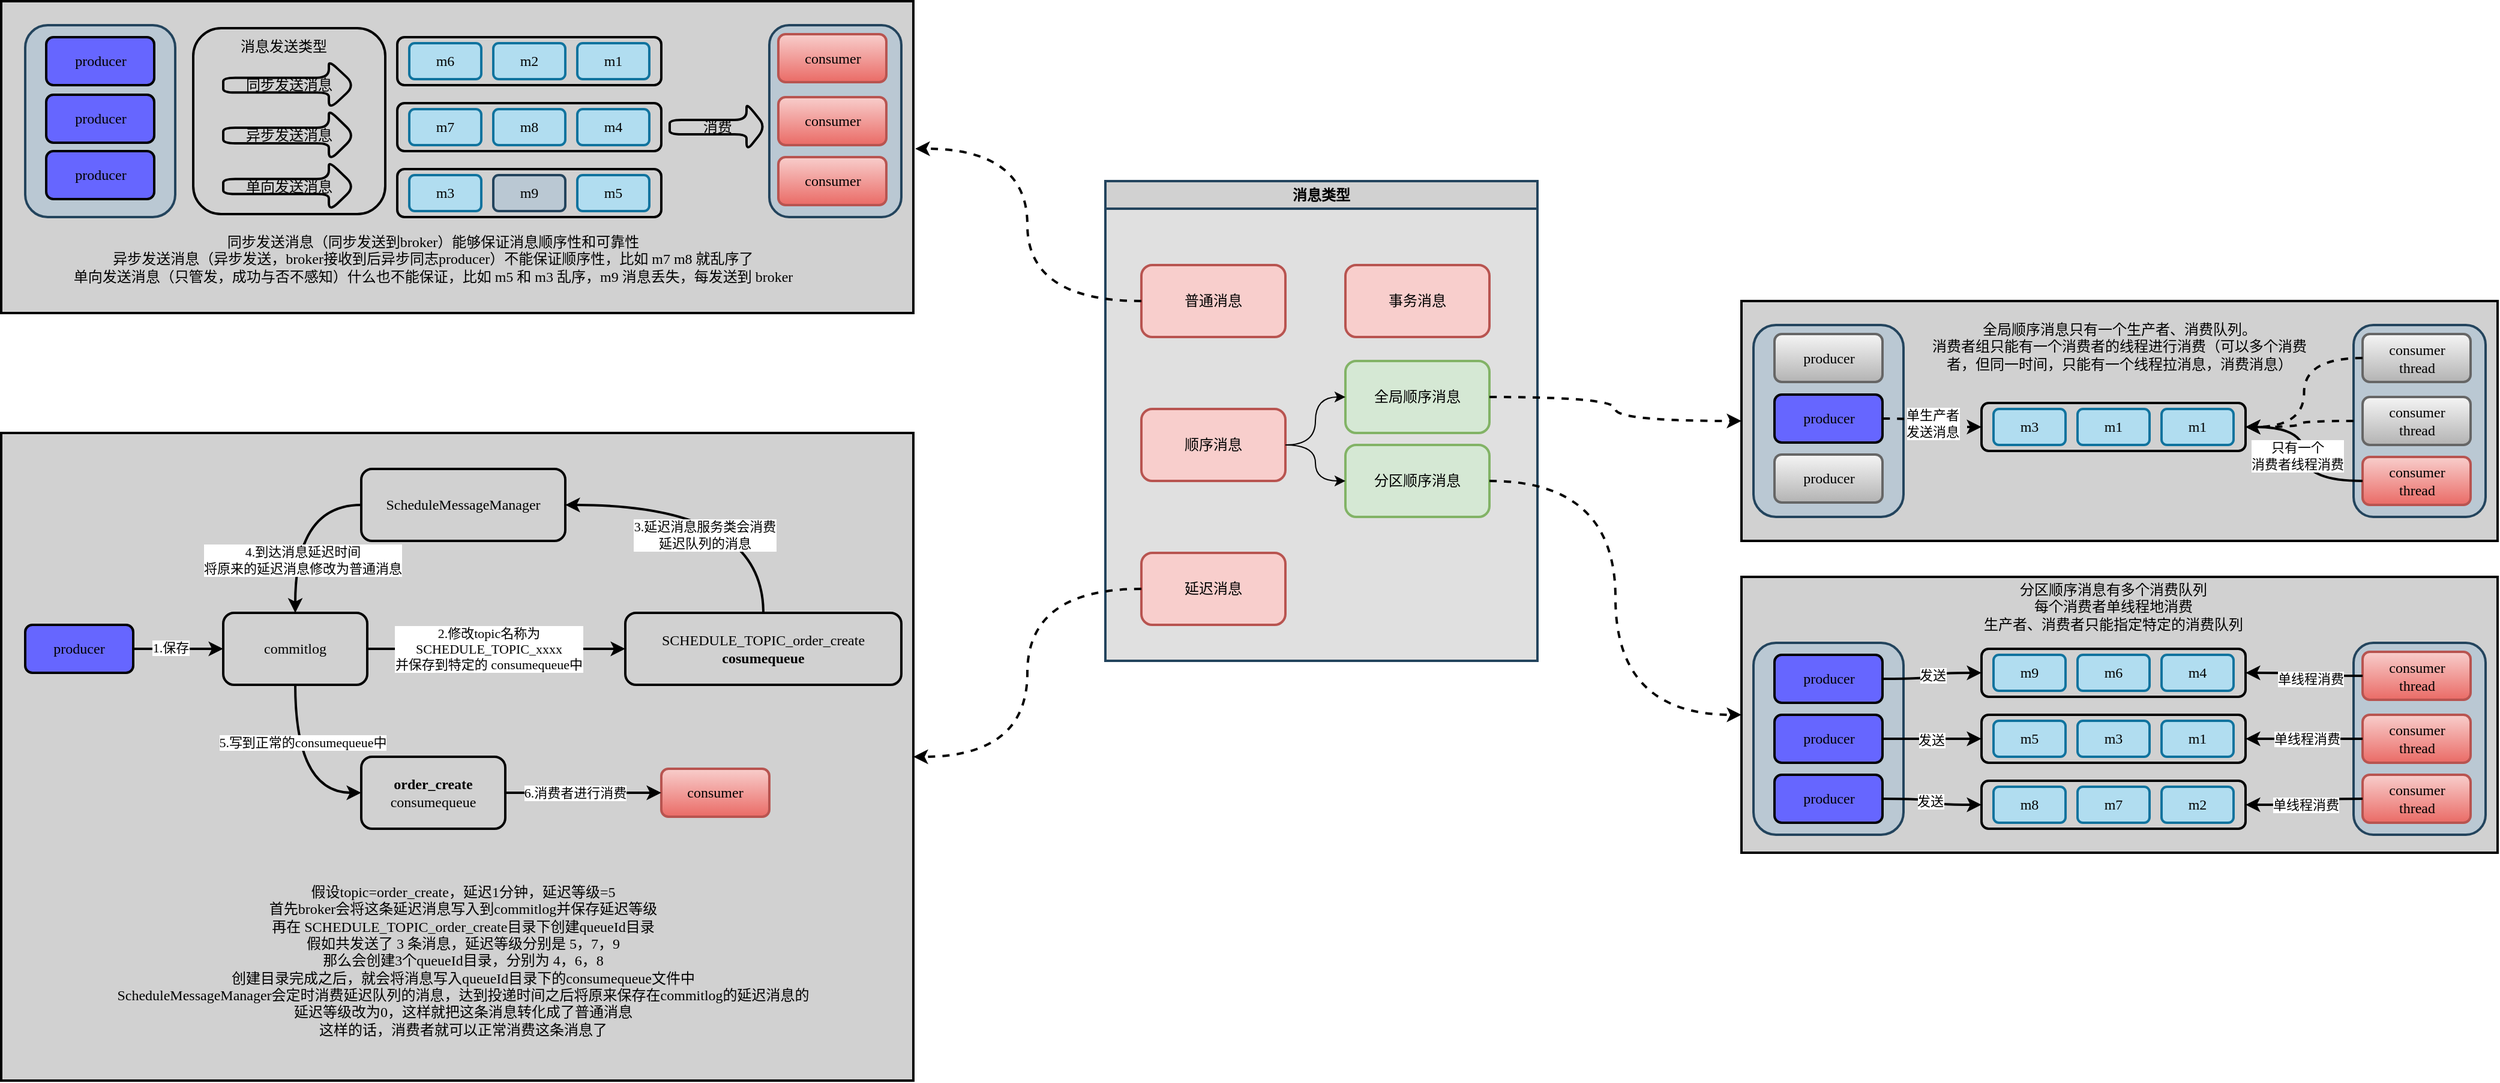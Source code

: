 <mxfile version="20.8.16" type="device"><diagram name="第 1 页" id="OBFWeulTHodQGcPZ92qW"><mxGraphModel dx="1045" dy="715" grid="1" gridSize="10" guides="1" tooltips="1" connect="1" arrows="1" fold="1" page="1" pageScale="1" pageWidth="80027" pageHeight="110069" math="0" shadow="0"><root><mxCell id="0"/><mxCell id="1" parent="0"/><mxCell id="drmT514a6lgBooQky8vj-21" value="消息类型" style="swimlane;whiteSpace=wrap;html=1;shadow=0;glass=0;strokeWidth=2;fontFamily=Verdana;fillColor=#D1D1D1;strokeColor=#23445d;gradientColor=none;swimlaneFillColor=#E0E0E0;rounded=0;" vertex="1" parent="1"><mxGeometry x="1550" y="1240" width="360" height="400" as="geometry"><mxRectangle x="160" y="180" width="90" height="30" as="alternateBounds"/></mxGeometry></mxCell><mxCell id="drmT514a6lgBooQky8vj-13" value="普通消息" style="rounded=1;whiteSpace=wrap;html=1;shadow=0;glass=0;strokeWidth=2;fontFamily=Verdana;fillColor=#f8cecc;strokeColor=#b85450;" vertex="1" parent="drmT514a6lgBooQky8vj-21"><mxGeometry x="30" y="70" width="120" height="60" as="geometry"/></mxCell><mxCell id="drmT514a6lgBooQky8vj-14" value="顺序消息" style="rounded=1;whiteSpace=wrap;html=1;shadow=0;glass=0;strokeWidth=2;fontFamily=Verdana;fillColor=#f8cecc;strokeColor=#b85450;" vertex="1" parent="drmT514a6lgBooQky8vj-21"><mxGeometry x="30" y="190" width="120" height="60" as="geometry"/></mxCell><mxCell id="drmT514a6lgBooQky8vj-15" value="全局顺序消息" style="rounded=1;whiteSpace=wrap;html=1;shadow=0;glass=0;strokeWidth=2;fontFamily=Verdana;fillColor=#d5e8d4;strokeColor=#82b366;" vertex="1" parent="drmT514a6lgBooQky8vj-21"><mxGeometry x="200" y="150" width="120" height="60" as="geometry"/></mxCell><mxCell id="drmT514a6lgBooQky8vj-17" style="edgeStyle=orthogonalEdgeStyle;rounded=0;orthogonalLoop=1;jettySize=auto;html=1;entryX=0;entryY=0.5;entryDx=0;entryDy=0;fontFamily=Verdana;curved=1;" edge="1" parent="drmT514a6lgBooQky8vj-21" source="drmT514a6lgBooQky8vj-14" target="drmT514a6lgBooQky8vj-15"><mxGeometry relative="1" as="geometry"/></mxCell><mxCell id="drmT514a6lgBooQky8vj-16" value="分区顺序消息" style="rounded=1;whiteSpace=wrap;html=1;shadow=0;glass=0;strokeWidth=2;fontFamily=Verdana;fillColor=#d5e8d4;strokeColor=#82b366;" vertex="1" parent="drmT514a6lgBooQky8vj-21"><mxGeometry x="200" y="220" width="120" height="60" as="geometry"/></mxCell><mxCell id="drmT514a6lgBooQky8vj-18" style="edgeStyle=orthogonalEdgeStyle;rounded=0;orthogonalLoop=1;jettySize=auto;html=1;entryX=0;entryY=0.5;entryDx=0;entryDy=0;fontFamily=Verdana;curved=1;" edge="1" parent="drmT514a6lgBooQky8vj-21" source="drmT514a6lgBooQky8vj-14" target="drmT514a6lgBooQky8vj-16"><mxGeometry relative="1" as="geometry"/></mxCell><mxCell id="drmT514a6lgBooQky8vj-19" value="事务消息" style="rounded=1;whiteSpace=wrap;html=1;shadow=0;glass=0;strokeWidth=2;fontFamily=Verdana;fillColor=#f8cecc;strokeColor=#b85450;" vertex="1" parent="drmT514a6lgBooQky8vj-21"><mxGeometry x="200" y="70" width="120" height="60" as="geometry"/></mxCell><mxCell id="drmT514a6lgBooQky8vj-211" value="延迟消息" style="rounded=1;whiteSpace=wrap;html=1;shadow=0;glass=0;strokeWidth=2;fontFamily=Verdana;fillColor=#f8cecc;strokeColor=#b85450;" vertex="1" parent="drmT514a6lgBooQky8vj-21"><mxGeometry x="30" y="310" width="120" height="60" as="geometry"/></mxCell><mxCell id="drmT514a6lgBooQky8vj-51" style="edgeStyle=orthogonalEdgeStyle;orthogonalLoop=1;jettySize=auto;html=1;entryX=0;entryY=0.5;entryDx=0;entryDy=0;strokeWidth=2;fontFamily=Verdana;curved=1;dashed=1;rounded=0;" edge="1" parent="1" source="drmT514a6lgBooQky8vj-15" target="drmT514a6lgBooQky8vj-22"><mxGeometry relative="1" as="geometry"/></mxCell><mxCell id="drmT514a6lgBooQky8vj-52" value="" style="group;rounded=1;shadow=0;" vertex="1" connectable="0" parent="1"><mxGeometry x="2080" y="1340" width="630" height="200" as="geometry"/></mxCell><mxCell id="drmT514a6lgBooQky8vj-22" value="" style="rounded=0;whiteSpace=wrap;html=1;shadow=0;glass=0;strokeWidth=2;fontFamily=Verdana;fillColor=#D1D1D1;gradientColor=none;" vertex="1" parent="drmT514a6lgBooQky8vj-52"><mxGeometry width="630" height="200" as="geometry"/></mxCell><mxCell id="drmT514a6lgBooQky8vj-27" value="" style="group;rounded=0;" vertex="1" connectable="0" parent="drmT514a6lgBooQky8vj-52"><mxGeometry x="200" y="85" width="220" height="40" as="geometry"/></mxCell><mxCell id="drmT514a6lgBooQky8vj-23" value="" style="rounded=1;whiteSpace=wrap;html=1;shadow=0;glass=0;strokeWidth=2;fontFamily=Verdana;fillColor=#D1D1D1;gradientColor=none;" vertex="1" parent="drmT514a6lgBooQky8vj-27"><mxGeometry width="220" height="40" as="geometry"/></mxCell><mxCell id="drmT514a6lgBooQky8vj-24" value="m1" style="rounded=1;whiteSpace=wrap;html=1;shadow=0;glass=0;strokeWidth=2;fontFamily=Verdana;fillColor=#b1ddf0;strokeColor=#10739e;" vertex="1" parent="drmT514a6lgBooQky8vj-27"><mxGeometry x="150" y="5" width="60" height="30" as="geometry"/></mxCell><mxCell id="drmT514a6lgBooQky8vj-25" value="m1" style="rounded=1;whiteSpace=wrap;html=1;shadow=0;glass=0;strokeWidth=2;fontFamily=Verdana;fillColor=#b1ddf0;strokeColor=#10739e;" vertex="1" parent="drmT514a6lgBooQky8vj-27"><mxGeometry x="80" y="5" width="60" height="30" as="geometry"/></mxCell><mxCell id="drmT514a6lgBooQky8vj-26" value="m3" style="rounded=1;whiteSpace=wrap;html=1;shadow=0;glass=0;strokeWidth=2;fontFamily=Verdana;fillColor=#b1ddf0;strokeColor=#10739e;" vertex="1" parent="drmT514a6lgBooQky8vj-27"><mxGeometry x="10" y="5" width="60" height="30" as="geometry"/></mxCell><mxCell id="drmT514a6lgBooQky8vj-31" value="" style="rounded=1;whiteSpace=wrap;html=1;shadow=0;glass=0;strokeColor=#23445d;strokeWidth=2;fontFamily=Verdana;fillColor=#bac8d3;" vertex="1" parent="drmT514a6lgBooQky8vj-52"><mxGeometry x="10" y="20" width="125" height="160" as="geometry"/></mxCell><mxCell id="drmT514a6lgBooQky8vj-107" value="单生产者&lt;br&gt;发送消息" style="edgeStyle=orthogonalEdgeStyle;curved=1;orthogonalLoop=1;jettySize=auto;html=1;exitX=1;exitY=0.5;exitDx=0;exitDy=0;entryX=0;entryY=0.5;entryDx=0;entryDy=0;dashed=1;strokeWidth=2;fontFamily=Verdana;" edge="1" parent="drmT514a6lgBooQky8vj-52" source="drmT514a6lgBooQky8vj-28" target="drmT514a6lgBooQky8vj-23"><mxGeometry relative="1" as="geometry"/></mxCell><mxCell id="drmT514a6lgBooQky8vj-28" value="producer" style="rounded=1;whiteSpace=wrap;html=1;shadow=0;glass=0;strokeWidth=2;fontFamily=Verdana;fillColor=#6666FF;strokeColor=default;" vertex="1" parent="drmT514a6lgBooQky8vj-52"><mxGeometry x="27.5" y="78" width="90" height="40" as="geometry"/></mxCell><mxCell id="drmT514a6lgBooQky8vj-32" value="producer" style="rounded=1;whiteSpace=wrap;html=1;shadow=0;glass=0;strokeWidth=2;fontFamily=Verdana;fillColor=#f5f5f5;strokeColor=#666666;gradientColor=#b3b3b3;" vertex="1" parent="drmT514a6lgBooQky8vj-52"><mxGeometry x="27.5" y="128" width="90" height="40" as="geometry"/></mxCell><mxCell id="drmT514a6lgBooQky8vj-33" value="producer" style="rounded=1;whiteSpace=wrap;html=1;shadow=0;glass=0;strokeWidth=2;fontFamily=Verdana;fillColor=#f5f5f5;strokeColor=#666666;gradientColor=#b3b3b3;" vertex="1" parent="drmT514a6lgBooQky8vj-52"><mxGeometry x="27.5" y="27.5" width="90" height="40" as="geometry"/></mxCell><mxCell id="drmT514a6lgBooQky8vj-47" value="" style="group;rounded=1;" vertex="1" connectable="0" parent="drmT514a6lgBooQky8vj-52"><mxGeometry x="510" y="20" width="110" height="160" as="geometry"/></mxCell><mxCell id="drmT514a6lgBooQky8vj-39" value="" style="rounded=1;whiteSpace=wrap;html=1;shadow=0;glass=0;strokeColor=#23445d;strokeWidth=2;fontFamily=Verdana;fillColor=#bac8d3;" vertex="1" parent="drmT514a6lgBooQky8vj-47"><mxGeometry width="110" height="160" as="geometry"/></mxCell><mxCell id="drmT514a6lgBooQky8vj-40" value="consumer&lt;br&gt;thread" style="rounded=1;whiteSpace=wrap;html=1;shadow=0;glass=0;strokeWidth=2;fontFamily=Verdana;fillColor=#f5f5f5;strokeColor=#666666;gradientColor=#b3b3b3;" vertex="1" parent="drmT514a6lgBooQky8vj-47"><mxGeometry x="7.5" y="7.5" width="90" height="40" as="geometry"/></mxCell><mxCell id="drmT514a6lgBooQky8vj-45" value="consumer&lt;br&gt;thread" style="rounded=1;whiteSpace=wrap;html=1;shadow=0;glass=0;strokeWidth=2;fontFamily=Verdana;fillColor=#f5f5f5;strokeColor=#666666;gradientColor=#b3b3b3;" vertex="1" parent="drmT514a6lgBooQky8vj-47"><mxGeometry x="7.5" y="60" width="90" height="40" as="geometry"/></mxCell><mxCell id="drmT514a6lgBooQky8vj-46" value="consumer&lt;br&gt;thread" style="rounded=1;whiteSpace=wrap;html=1;shadow=0;glass=0;strokeWidth=2;fontFamily=Verdana;fillColor=#f8cecc;strokeColor=#b85450;gradientColor=#ea6b66;" vertex="1" parent="drmT514a6lgBooQky8vj-47"><mxGeometry x="7.5" y="110" width="90" height="40" as="geometry"/></mxCell><mxCell id="drmT514a6lgBooQky8vj-49" style="edgeStyle=orthogonalEdgeStyle;curved=1;rounded=0;orthogonalLoop=1;jettySize=auto;html=1;entryX=1;entryY=0.5;entryDx=0;entryDy=0;strokeWidth=2;fontFamily=Verdana;" edge="1" parent="drmT514a6lgBooQky8vj-52" source="drmT514a6lgBooQky8vj-46" target="drmT514a6lgBooQky8vj-23"><mxGeometry relative="1" as="geometry"/></mxCell><mxCell id="drmT514a6lgBooQky8vj-50" value="只有一个&lt;br&gt;消费者线程消费" style="edgeLabel;html=1;align=center;verticalAlign=middle;resizable=0;points=[];fontFamily=Verdana;rounded=0;" vertex="1" connectable="0" parent="drmT514a6lgBooQky8vj-49"><mxGeometry x="0.133" y="6" relative="1" as="geometry"><mxPoint y="10" as="offset"/></mxGeometry></mxCell><mxCell id="drmT514a6lgBooQky8vj-98" value="全局顺序消息只有一个生产者、消费队列。&lt;br&gt;消费者组只能有一个消费者的线程进行消费（可以多个消费者，但同一时间，只能有一个线程拉消息，消费消息）" style="text;html=1;strokeColor=none;fillColor=none;align=center;verticalAlign=middle;whiteSpace=wrap;rounded=0;fontFamily=Verdana;" vertex="1" parent="drmT514a6lgBooQky8vj-52"><mxGeometry x="155" y="7.5" width="320" height="60" as="geometry"/></mxCell><mxCell id="drmT514a6lgBooQky8vj-100" style="edgeStyle=orthogonalEdgeStyle;curved=1;orthogonalLoop=1;jettySize=auto;html=1;entryX=1;entryY=0.5;entryDx=0;entryDy=0;dashed=1;strokeWidth=2;fontFamily=Verdana;rounded=0;" edge="1" parent="drmT514a6lgBooQky8vj-52" source="drmT514a6lgBooQky8vj-40" target="drmT514a6lgBooQky8vj-23"><mxGeometry relative="1" as="geometry"/></mxCell><mxCell id="drmT514a6lgBooQky8vj-101" style="edgeStyle=orthogonalEdgeStyle;curved=1;orthogonalLoop=1;jettySize=auto;html=1;entryX=1;entryY=0.5;entryDx=0;entryDy=0;dashed=1;strokeWidth=2;fontFamily=Verdana;rounded=0;" edge="1" parent="drmT514a6lgBooQky8vj-52" source="drmT514a6lgBooQky8vj-39" target="drmT514a6lgBooQky8vj-23"><mxGeometry relative="1" as="geometry"/></mxCell><mxCell id="drmT514a6lgBooQky8vj-96" style="edgeStyle=orthogonalEdgeStyle;curved=1;orthogonalLoop=1;jettySize=auto;html=1;entryX=0;entryY=0.5;entryDx=0;entryDy=0;strokeWidth=2;fontFamily=Verdana;dashed=1;rounded=0;" edge="1" parent="1" source="drmT514a6lgBooQky8vj-16" target="drmT514a6lgBooQky8vj-55"><mxGeometry relative="1" as="geometry"/></mxCell><mxCell id="drmT514a6lgBooQky8vj-105" value="" style="group;rounded=1;" vertex="1" connectable="0" parent="1"><mxGeometry x="2080" y="1570" width="630" height="230" as="geometry"/></mxCell><mxCell id="drmT514a6lgBooQky8vj-95" value="单线程消费" style="edgeLabel;html=1;align=center;verticalAlign=middle;resizable=0;points=[];fontFamily=Verdana;container=0;rounded=0;" vertex="1" connectable="0" parent="drmT514a6lgBooQky8vj-105"><mxGeometry x="480.5" y="145" as="geometry"><mxPoint x="-11" y="42" as="offset"/></mxGeometry></mxCell><mxCell id="drmT514a6lgBooQky8vj-55" value="" style="rounded=0;whiteSpace=wrap;html=1;shadow=0;glass=0;strokeWidth=2;fontFamily=Verdana;fillColor=#D1D1D1;gradientColor=none;container=0;" vertex="1" parent="drmT514a6lgBooQky8vj-105"><mxGeometry width="630" height="230" as="geometry"/></mxCell><mxCell id="drmT514a6lgBooQky8vj-62" value="" style="rounded=1;whiteSpace=wrap;html=1;shadow=0;glass=0;strokeColor=#23445d;strokeWidth=2;fontFamily=Verdana;fillColor=#bac8d3;container=0;" vertex="1" parent="drmT514a6lgBooQky8vj-105"><mxGeometry x="10" y="55" width="125" height="160" as="geometry"/></mxCell><mxCell id="drmT514a6lgBooQky8vj-205" value="发送" style="edgeStyle=orthogonalEdgeStyle;curved=1;orthogonalLoop=1;jettySize=auto;html=1;strokeWidth=2;fontFamily=Verdana;" edge="1" parent="drmT514a6lgBooQky8vj-105" source="drmT514a6lgBooQky8vj-63" target="drmT514a6lgBooQky8vj-80"><mxGeometry x="0.006" relative="1" as="geometry"><mxPoint as="offset"/></mxGeometry></mxCell><mxCell id="drmT514a6lgBooQky8vj-63" value="producer" style="rounded=1;whiteSpace=wrap;html=1;shadow=0;glass=0;strokeWidth=2;fontFamily=Verdana;fillColor=#6666FF;strokeColor=default;container=0;" vertex="1" parent="drmT514a6lgBooQky8vj-105"><mxGeometry x="27.5" y="65" width="90" height="40" as="geometry"/></mxCell><mxCell id="drmT514a6lgBooQky8vj-208" style="edgeStyle=orthogonalEdgeStyle;curved=1;orthogonalLoop=1;jettySize=auto;html=1;entryX=0;entryY=0.5;entryDx=0;entryDy=0;strokeWidth=2;fontFamily=Verdana;" edge="1" parent="drmT514a6lgBooQky8vj-105" source="drmT514a6lgBooQky8vj-64" target="drmT514a6lgBooQky8vj-57"><mxGeometry relative="1" as="geometry"/></mxCell><mxCell id="drmT514a6lgBooQky8vj-209" value="发送" style="edgeLabel;html=1;align=center;verticalAlign=middle;resizable=0;points=[];fontFamily=Verdana;" vertex="1" connectable="0" parent="drmT514a6lgBooQky8vj-208"><mxGeometry x="-0.149" relative="1" as="geometry"><mxPoint x="5" y="1" as="offset"/></mxGeometry></mxCell><mxCell id="drmT514a6lgBooQky8vj-64" value="producer" style="rounded=1;whiteSpace=wrap;html=1;shadow=0;glass=0;strokeWidth=2;fontFamily=Verdana;fillColor=#6666FF;strokeColor=default;container=0;" vertex="1" parent="drmT514a6lgBooQky8vj-105"><mxGeometry x="27.5" y="115" width="90" height="40" as="geometry"/></mxCell><mxCell id="drmT514a6lgBooQky8vj-206" style="edgeStyle=orthogonalEdgeStyle;curved=1;orthogonalLoop=1;jettySize=auto;html=1;entryX=0;entryY=0.5;entryDx=0;entryDy=0;strokeWidth=2;fontFamily=Verdana;" edge="1" parent="drmT514a6lgBooQky8vj-105" source="drmT514a6lgBooQky8vj-65" target="drmT514a6lgBooQky8vj-74"><mxGeometry relative="1" as="geometry"/></mxCell><mxCell id="drmT514a6lgBooQky8vj-210" value="发送" style="edgeLabel;html=1;align=center;verticalAlign=middle;resizable=0;points=[];fontFamily=Verdana;" vertex="1" connectable="0" parent="drmT514a6lgBooQky8vj-206"><mxGeometry x="-0.289" y="-2" relative="1" as="geometry"><mxPoint x="8" as="offset"/></mxGeometry></mxCell><mxCell id="drmT514a6lgBooQky8vj-65" value="producer" style="rounded=1;whiteSpace=wrap;html=1;shadow=0;glass=0;strokeWidth=2;fontFamily=Verdana;fillColor=#6666FF;strokeColor=default;container=0;" vertex="1" parent="drmT514a6lgBooQky8vj-105"><mxGeometry x="27.5" y="165" width="90" height="40" as="geometry"/></mxCell><mxCell id="drmT514a6lgBooQky8vj-57" value="" style="rounded=1;whiteSpace=wrap;html=1;shadow=0;glass=0;strokeWidth=2;fontFamily=Verdana;fillColor=#D1D1D1;gradientColor=none;container=0;" vertex="1" parent="drmT514a6lgBooQky8vj-105"><mxGeometry x="200" y="115" width="220" height="40" as="geometry"/></mxCell><mxCell id="drmT514a6lgBooQky8vj-58" value="m1" style="rounded=1;whiteSpace=wrap;html=1;shadow=0;glass=0;strokeWidth=2;fontFamily=Verdana;fillColor=#b1ddf0;strokeColor=#10739e;container=0;" vertex="1" parent="drmT514a6lgBooQky8vj-105"><mxGeometry x="350" y="120" width="60" height="30" as="geometry"/></mxCell><mxCell id="drmT514a6lgBooQky8vj-59" value="m3" style="rounded=1;whiteSpace=wrap;html=1;shadow=0;glass=0;strokeWidth=2;fontFamily=Verdana;fillColor=#b1ddf0;strokeColor=#10739e;container=0;" vertex="1" parent="drmT514a6lgBooQky8vj-105"><mxGeometry x="280" y="120" width="60" height="30" as="geometry"/></mxCell><mxCell id="drmT514a6lgBooQky8vj-60" value="m5" style="rounded=1;whiteSpace=wrap;html=1;shadow=0;glass=0;strokeWidth=2;fontFamily=Verdana;fillColor=#b1ddf0;strokeColor=#10739e;container=0;" vertex="1" parent="drmT514a6lgBooQky8vj-105"><mxGeometry x="210" y="120" width="60" height="30" as="geometry"/></mxCell><mxCell id="drmT514a6lgBooQky8vj-74" value="" style="rounded=1;whiteSpace=wrap;html=1;shadow=0;glass=0;strokeWidth=2;fontFamily=Verdana;fillColor=#D1D1D1;gradientColor=none;container=0;" vertex="1" parent="drmT514a6lgBooQky8vj-105"><mxGeometry x="200" y="170" width="220" height="40" as="geometry"/></mxCell><mxCell id="drmT514a6lgBooQky8vj-75" value="m2" style="rounded=1;whiteSpace=wrap;html=1;shadow=0;glass=0;strokeWidth=2;fontFamily=Verdana;fillColor=#b1ddf0;strokeColor=#10739e;container=0;" vertex="1" parent="drmT514a6lgBooQky8vj-105"><mxGeometry x="350" y="175" width="60" height="30" as="geometry"/></mxCell><mxCell id="drmT514a6lgBooQky8vj-76" value="m7" style="rounded=1;whiteSpace=wrap;html=1;shadow=0;glass=0;strokeWidth=2;fontFamily=Verdana;fillColor=#b1ddf0;strokeColor=#10739e;container=0;" vertex="1" parent="drmT514a6lgBooQky8vj-105"><mxGeometry x="280" y="175" width="60" height="30" as="geometry"/></mxCell><mxCell id="drmT514a6lgBooQky8vj-77" value="m8" style="rounded=1;whiteSpace=wrap;html=1;shadow=0;glass=0;strokeWidth=2;fontFamily=Verdana;fillColor=#b1ddf0;strokeColor=#10739e;container=0;" vertex="1" parent="drmT514a6lgBooQky8vj-105"><mxGeometry x="210" y="175" width="60" height="30" as="geometry"/></mxCell><mxCell id="drmT514a6lgBooQky8vj-80" value="" style="rounded=1;whiteSpace=wrap;html=1;shadow=0;glass=0;strokeWidth=2;fontFamily=Verdana;fillColor=#D1D1D1;gradientColor=none;container=0;" vertex="1" parent="drmT514a6lgBooQky8vj-105"><mxGeometry x="200" y="60" width="220" height="40" as="geometry"/></mxCell><mxCell id="drmT514a6lgBooQky8vj-81" value="m4" style="rounded=1;whiteSpace=wrap;html=1;shadow=0;glass=0;strokeWidth=2;fontFamily=Verdana;fillColor=#b1ddf0;strokeColor=#10739e;container=0;" vertex="1" parent="drmT514a6lgBooQky8vj-105"><mxGeometry x="350" y="65" width="60" height="30" as="geometry"/></mxCell><mxCell id="drmT514a6lgBooQky8vj-82" value="m6" style="rounded=1;whiteSpace=wrap;html=1;shadow=0;glass=0;strokeWidth=2;fontFamily=Verdana;fillColor=#b1ddf0;strokeColor=#10739e;container=0;" vertex="1" parent="drmT514a6lgBooQky8vj-105"><mxGeometry x="280" y="65" width="60" height="30" as="geometry"/></mxCell><mxCell id="drmT514a6lgBooQky8vj-83" value="m9" style="rounded=1;whiteSpace=wrap;html=1;shadow=0;glass=0;strokeWidth=2;fontFamily=Verdana;fillColor=#b1ddf0;strokeColor=#10739e;container=0;" vertex="1" parent="drmT514a6lgBooQky8vj-105"><mxGeometry x="210" y="65" width="60" height="30" as="geometry"/></mxCell><mxCell id="drmT514a6lgBooQky8vj-67" value="" style="rounded=1;whiteSpace=wrap;html=1;shadow=0;glass=0;strokeColor=#23445d;strokeWidth=2;fontFamily=Verdana;fillColor=#bac8d3;container=0;" vertex="1" parent="drmT514a6lgBooQky8vj-105"><mxGeometry x="510" y="55" width="110" height="160" as="geometry"/></mxCell><mxCell id="drmT514a6lgBooQky8vj-68" value="consumer&lt;br&gt;thread" style="rounded=1;whiteSpace=wrap;html=1;shadow=0;glass=0;strokeWidth=2;fontFamily=Verdana;fillColor=#f8cecc;strokeColor=#b85450;gradientColor=#ea6b66;container=0;" vertex="1" parent="drmT514a6lgBooQky8vj-105"><mxGeometry x="517.5" y="62.5" width="90" height="40" as="geometry"/></mxCell><mxCell id="drmT514a6lgBooQky8vj-89" style="edgeStyle=orthogonalEdgeStyle;curved=1;orthogonalLoop=1;jettySize=auto;html=1;entryX=1;entryY=0.5;entryDx=0;entryDy=0;strokeWidth=2;fontFamily=Verdana;rounded=0;" edge="1" parent="drmT514a6lgBooQky8vj-105" source="drmT514a6lgBooQky8vj-68" target="drmT514a6lgBooQky8vj-80"><mxGeometry relative="1" as="geometry"/></mxCell><mxCell id="drmT514a6lgBooQky8vj-92" value="单线程消费" style="edgeLabel;html=1;align=center;verticalAlign=middle;resizable=0;points=[];fontFamily=Verdana;container=0;rounded=0;" vertex="1" connectable="0" parent="drmT514a6lgBooQky8vj-89"><mxGeometry x="-0.026" y="4" relative="1" as="geometry"><mxPoint x="5" y="-2" as="offset"/></mxGeometry></mxCell><mxCell id="drmT514a6lgBooQky8vj-69" value="consumer&lt;br&gt;thread" style="rounded=1;whiteSpace=wrap;html=1;shadow=0;glass=0;strokeWidth=2;fontFamily=Verdana;fillColor=#f8cecc;strokeColor=#b85450;gradientColor=#ea6b66;container=0;" vertex="1" parent="drmT514a6lgBooQky8vj-105"><mxGeometry x="517.5" y="115" width="90" height="40" as="geometry"/></mxCell><mxCell id="drmT514a6lgBooQky8vj-88" style="edgeStyle=orthogonalEdgeStyle;curved=1;orthogonalLoop=1;jettySize=auto;html=1;exitX=0;exitY=0.5;exitDx=0;exitDy=0;entryX=1;entryY=0.5;entryDx=0;entryDy=0;strokeWidth=2;fontFamily=Verdana;rounded=0;" edge="1" parent="drmT514a6lgBooQky8vj-105" source="drmT514a6lgBooQky8vj-69" target="drmT514a6lgBooQky8vj-57"><mxGeometry relative="1" as="geometry"/></mxCell><mxCell id="drmT514a6lgBooQky8vj-94" value="单线程消费" style="edgeLabel;html=1;align=center;verticalAlign=middle;resizable=0;points=[];fontFamily=Verdana;container=0;rounded=0;" vertex="1" connectable="0" parent="drmT514a6lgBooQky8vj-88"><mxGeometry x="0.179" y="-2" relative="1" as="geometry"><mxPoint x="11" y="2" as="offset"/></mxGeometry></mxCell><mxCell id="drmT514a6lgBooQky8vj-70" value="consumer&lt;br&gt;thread" style="rounded=1;whiteSpace=wrap;html=1;shadow=0;glass=0;strokeWidth=2;fontFamily=Verdana;fillColor=#f8cecc;strokeColor=#b85450;gradientColor=#ea6b66;container=0;" vertex="1" parent="drmT514a6lgBooQky8vj-105"><mxGeometry x="517.5" y="165" width="90" height="40" as="geometry"/></mxCell><mxCell id="drmT514a6lgBooQky8vj-87" style="edgeStyle=orthogonalEdgeStyle;curved=1;orthogonalLoop=1;jettySize=auto;html=1;exitX=0;exitY=0.5;exitDx=0;exitDy=0;entryX=1;entryY=0.5;entryDx=0;entryDy=0;strokeWidth=2;fontFamily=Verdana;rounded=0;" edge="1" parent="drmT514a6lgBooQky8vj-105" source="drmT514a6lgBooQky8vj-70" target="drmT514a6lgBooQky8vj-74"><mxGeometry relative="1" as="geometry"/></mxCell><mxCell id="drmT514a6lgBooQky8vj-103" value="单线程消费" style="edgeLabel;html=1;align=center;verticalAlign=middle;resizable=0;points=[];fontFamily=Verdana;rounded=0;" vertex="1" connectable="0" parent="drmT514a6lgBooQky8vj-87"><mxGeometry x="0.278" relative="1" as="geometry"><mxPoint x="13" as="offset"/></mxGeometry></mxCell><mxCell id="drmT514a6lgBooQky8vj-99" value="分区顺序消息有多个消费队列&lt;br&gt;每个消费者单线程地消费&lt;br&gt;生产者、消费者只能指定特定的消费队列" style="text;html=1;strokeColor=none;fillColor=none;align=center;verticalAlign=middle;whiteSpace=wrap;rounded=0;fontFamily=Verdana;" vertex="1" parent="drmT514a6lgBooQky8vj-105"><mxGeometry x="80" y="10" width="460" height="30" as="geometry"/></mxCell><mxCell id="drmT514a6lgBooQky8vj-197" style="edgeStyle=orthogonalEdgeStyle;curved=1;orthogonalLoop=1;jettySize=auto;html=1;entryX=1.002;entryY=0.473;entryDx=0;entryDy=0;entryPerimeter=0;dashed=1;strokeWidth=2;fontFamily=Verdana;" edge="1" parent="1" source="drmT514a6lgBooQky8vj-13" target="drmT514a6lgBooQky8vj-132"><mxGeometry relative="1" as="geometry"/></mxCell><mxCell id="drmT514a6lgBooQky8vj-200" value="" style="group" vertex="1" connectable="0" parent="1"><mxGeometry x="630" y="1090" width="760" height="260" as="geometry"/></mxCell><mxCell id="drmT514a6lgBooQky8vj-132" value="" style="rounded=0;whiteSpace=wrap;html=1;shadow=0;glass=0;strokeWidth=2;fontFamily=Verdana;fillColor=#D1D1D1;gradientColor=none;" vertex="1" parent="drmT514a6lgBooQky8vj-200"><mxGeometry width="760" height="260" as="geometry"/></mxCell><mxCell id="drmT514a6lgBooQky8vj-133" value="" style="group;rounded=0;" vertex="1" connectable="0" parent="drmT514a6lgBooQky8vj-200"><mxGeometry x="330" y="85" width="220" height="40" as="geometry"/></mxCell><mxCell id="drmT514a6lgBooQky8vj-134" value="" style="rounded=1;whiteSpace=wrap;html=1;shadow=0;glass=0;strokeWidth=2;fontFamily=Verdana;fillColor=#D1D1D1;gradientColor=none;" vertex="1" parent="drmT514a6lgBooQky8vj-133"><mxGeometry width="220" height="40" as="geometry"/></mxCell><mxCell id="drmT514a6lgBooQky8vj-135" value="m4" style="rounded=1;whiteSpace=wrap;html=1;shadow=0;glass=0;strokeWidth=2;fontFamily=Verdana;fillColor=#b1ddf0;strokeColor=#10739e;" vertex="1" parent="drmT514a6lgBooQky8vj-133"><mxGeometry x="150" y="5" width="60" height="30" as="geometry"/></mxCell><mxCell id="drmT514a6lgBooQky8vj-136" value="m8" style="rounded=1;whiteSpace=wrap;html=1;shadow=0;glass=0;strokeWidth=2;fontFamily=Verdana;fillColor=#b1ddf0;strokeColor=#10739e;" vertex="1" parent="drmT514a6lgBooQky8vj-133"><mxGeometry x="80" y="5" width="60" height="30" as="geometry"/></mxCell><mxCell id="drmT514a6lgBooQky8vj-137" value="m7" style="rounded=1;whiteSpace=wrap;html=1;shadow=0;glass=0;strokeWidth=2;fontFamily=Verdana;fillColor=#b1ddf0;strokeColor=#10739e;" vertex="1" parent="drmT514a6lgBooQky8vj-133"><mxGeometry x="10" y="5" width="60" height="30" as="geometry"/></mxCell><mxCell id="drmT514a6lgBooQky8vj-138" value="" style="rounded=1;whiteSpace=wrap;html=1;shadow=0;glass=0;strokeColor=#23445d;strokeWidth=2;fontFamily=Verdana;fillColor=#bac8d3;" vertex="1" parent="drmT514a6lgBooQky8vj-200"><mxGeometry x="20" y="20" width="125" height="160" as="geometry"/></mxCell><mxCell id="drmT514a6lgBooQky8vj-140" value="producer" style="rounded=1;whiteSpace=wrap;html=1;shadow=0;glass=0;strokeWidth=2;fontFamily=Verdana;fillColor=#6666FF;strokeColor=default;" vertex="1" parent="drmT514a6lgBooQky8vj-200"><mxGeometry x="37.5" y="78" width="90" height="40" as="geometry"/></mxCell><mxCell id="drmT514a6lgBooQky8vj-143" value="" style="group;rounded=1;fillColor=#f8cecc;gradientColor=#ea6b66;strokeColor=#b85450;" vertex="1" connectable="0" parent="drmT514a6lgBooQky8vj-200"><mxGeometry x="640" y="20" width="110" height="160" as="geometry"/></mxCell><mxCell id="drmT514a6lgBooQky8vj-144" value="" style="rounded=1;whiteSpace=wrap;html=1;shadow=0;glass=0;strokeColor=#23445d;strokeWidth=2;fontFamily=Verdana;fillColor=#bac8d3;" vertex="1" parent="drmT514a6lgBooQky8vj-143"><mxGeometry width="110" height="160" as="geometry"/></mxCell><mxCell id="drmT514a6lgBooQky8vj-145" value="consumer" style="rounded=1;whiteSpace=wrap;html=1;shadow=0;glass=0;strokeWidth=2;fontFamily=Verdana;fillColor=#f8cecc;strokeColor=#b85450;gradientColor=#ea6b66;" vertex="1" parent="drmT514a6lgBooQky8vj-143"><mxGeometry x="7.5" y="7.5" width="90" height="40" as="geometry"/></mxCell><mxCell id="drmT514a6lgBooQky8vj-146" value="consumer" style="rounded=1;whiteSpace=wrap;html=1;shadow=0;glass=0;strokeWidth=2;fontFamily=Verdana;fillColor=#f8cecc;strokeColor=#b85450;gradientColor=#ea6b66;" vertex="1" parent="drmT514a6lgBooQky8vj-143"><mxGeometry x="7.5" y="60" width="90" height="40" as="geometry"/></mxCell><mxCell id="drmT514a6lgBooQky8vj-147" value="consumer" style="rounded=1;whiteSpace=wrap;html=1;shadow=0;glass=0;strokeWidth=2;fontFamily=Verdana;fillColor=#f8cecc;strokeColor=#b85450;gradientColor=#ea6b66;" vertex="1" parent="drmT514a6lgBooQky8vj-143"><mxGeometry x="7.5" y="110" width="90" height="40" as="geometry"/></mxCell><mxCell id="drmT514a6lgBooQky8vj-171" value="producer" style="rounded=1;whiteSpace=wrap;html=1;shadow=0;glass=0;strokeWidth=2;fontFamily=Verdana;fillColor=#6666FF;strokeColor=default;" vertex="1" parent="drmT514a6lgBooQky8vj-200"><mxGeometry x="37.5" y="125" width="90" height="40" as="geometry"/></mxCell><mxCell id="drmT514a6lgBooQky8vj-172" value="producer" style="rounded=1;whiteSpace=wrap;html=1;shadow=0;glass=0;strokeWidth=2;fontFamily=Verdana;fillColor=#6666FF;strokeColor=default;" vertex="1" parent="drmT514a6lgBooQky8vj-200"><mxGeometry x="37.5" y="30" width="90" height="40" as="geometry"/></mxCell><mxCell id="drmT514a6lgBooQky8vj-173" value="" style="group;rounded=0;" vertex="1" connectable="0" parent="drmT514a6lgBooQky8vj-200"><mxGeometry x="330" y="140" width="220" height="40" as="geometry"/></mxCell><mxCell id="drmT514a6lgBooQky8vj-174" value="" style="rounded=1;whiteSpace=wrap;html=1;shadow=0;glass=0;strokeWidth=2;fontFamily=Verdana;fillColor=#D1D1D1;gradientColor=none;" vertex="1" parent="drmT514a6lgBooQky8vj-173"><mxGeometry width="220" height="40" as="geometry"/></mxCell><mxCell id="drmT514a6lgBooQky8vj-175" value="m5" style="rounded=1;whiteSpace=wrap;html=1;shadow=0;glass=0;strokeWidth=2;fontFamily=Verdana;fillColor=#b1ddf0;strokeColor=#10739e;" vertex="1" parent="drmT514a6lgBooQky8vj-173"><mxGeometry x="150" y="5" width="60" height="30" as="geometry"/></mxCell><mxCell id="drmT514a6lgBooQky8vj-177" value="m3" style="rounded=1;whiteSpace=wrap;html=1;shadow=0;glass=0;strokeWidth=2;fontFamily=Verdana;fillColor=#b1ddf0;strokeColor=#10739e;" vertex="1" parent="drmT514a6lgBooQky8vj-173"><mxGeometry x="10" y="5" width="60" height="30" as="geometry"/></mxCell><mxCell id="drmT514a6lgBooQky8vj-194" value="m9" style="rounded=1;whiteSpace=wrap;html=1;shadow=0;glass=0;strokeWidth=2;fontFamily=Verdana;fillColor=#bac8d3;strokeColor=#23445d;" vertex="1" parent="drmT514a6lgBooQky8vj-173"><mxGeometry x="80" y="5" width="60" height="30" as="geometry"/></mxCell><mxCell id="drmT514a6lgBooQky8vj-178" value="" style="group;rounded=0;" vertex="1" connectable="0" parent="drmT514a6lgBooQky8vj-200"><mxGeometry x="330" y="30" width="220" height="40" as="geometry"/></mxCell><mxCell id="drmT514a6lgBooQky8vj-179" value="" style="rounded=1;whiteSpace=wrap;html=1;shadow=0;glass=0;strokeWidth=2;fontFamily=Verdana;fillColor=#D1D1D1;gradientColor=none;" vertex="1" parent="drmT514a6lgBooQky8vj-178"><mxGeometry width="220" height="40" as="geometry"/></mxCell><mxCell id="drmT514a6lgBooQky8vj-180" value="m1" style="rounded=1;whiteSpace=wrap;html=1;shadow=0;glass=0;strokeWidth=2;fontFamily=Verdana;fillColor=#b1ddf0;strokeColor=#10739e;" vertex="1" parent="drmT514a6lgBooQky8vj-178"><mxGeometry x="150" y="5" width="60" height="30" as="geometry"/></mxCell><mxCell id="drmT514a6lgBooQky8vj-181" value="m2" style="rounded=1;whiteSpace=wrap;html=1;shadow=0;glass=0;strokeWidth=2;fontFamily=Verdana;fillColor=#b1ddf0;strokeColor=#10739e;" vertex="1" parent="drmT514a6lgBooQky8vj-178"><mxGeometry x="80" y="5" width="60" height="30" as="geometry"/></mxCell><mxCell id="drmT514a6lgBooQky8vj-182" value="m6" style="rounded=1;whiteSpace=wrap;html=1;shadow=0;glass=0;strokeWidth=2;fontFamily=Verdana;fillColor=#b1ddf0;strokeColor=#10739e;" vertex="1" parent="drmT514a6lgBooQky8vj-178"><mxGeometry x="10" y="5" width="60" height="30" as="geometry"/></mxCell><mxCell id="drmT514a6lgBooQky8vj-187" value="单向发送消息" style="shape=singleArrow;whiteSpace=wrap;html=1;rounded=1;shadow=0;glass=0;sketch=0;strokeColor=default;strokeWidth=2;fontFamily=Verdana;fillColor=none;gradientColor=none;" vertex="1" parent="drmT514a6lgBooQky8vj-200"><mxGeometry x="185" y="133.5" width="110" height="42" as="geometry"/></mxCell><mxCell id="drmT514a6lgBooQky8vj-188" value="异步发送消息" style="shape=singleArrow;whiteSpace=wrap;html=1;rounded=1;shadow=0;glass=0;sketch=0;strokeColor=default;strokeWidth=2;fontFamily=Verdana;fillColor=none;gradientColor=none;" vertex="1" parent="drmT514a6lgBooQky8vj-200"><mxGeometry x="185" y="90.5" width="110" height="43" as="geometry"/></mxCell><mxCell id="drmT514a6lgBooQky8vj-189" value="同步发送消息" style="shape=singleArrow;whiteSpace=wrap;html=1;rounded=1;shadow=0;glass=0;sketch=0;strokeColor=default;strokeWidth=2;fontFamily=Verdana;fillColor=none;gradientColor=none;" vertex="1" parent="drmT514a6lgBooQky8vj-200"><mxGeometry x="185" y="49.5" width="110" height="41" as="geometry"/></mxCell><mxCell id="drmT514a6lgBooQky8vj-190" value="" style="rounded=1;whiteSpace=wrap;html=1;shadow=0;glass=0;sketch=0;strokeColor=default;strokeWidth=2;fontFamily=Verdana;fillColor=none;gradientColor=none;" vertex="1" parent="drmT514a6lgBooQky8vj-200"><mxGeometry x="160" y="22.5" width="160" height="155" as="geometry"/></mxCell><mxCell id="drmT514a6lgBooQky8vj-193" value="消息发送类型" style="text;html=1;align=center;verticalAlign=middle;resizable=0;points=[];autosize=1;strokeColor=none;fillColor=none;fontFamily=Verdana;" vertex="1" parent="drmT514a6lgBooQky8vj-200"><mxGeometry x="185" y="22.5" width="100" height="30" as="geometry"/></mxCell><mxCell id="drmT514a6lgBooQky8vj-199" value="消费" style="shape=singleArrow;whiteSpace=wrap;html=1;rounded=1;shadow=0;glass=0;sketch=0;strokeColor=default;strokeWidth=2;fontFamily=Verdana;fillColor=none;gradientColor=none;" vertex="1" parent="drmT514a6lgBooQky8vj-200"><mxGeometry x="557" y="85" width="80" height="40" as="geometry"/></mxCell><mxCell id="drmT514a6lgBooQky8vj-202" value="同步发送消息（同步发送到broker）能够保证消息顺序性和可靠性&lt;br style=&quot;border-color: var(--border-color);&quot;&gt;&lt;span style=&quot;&quot;&gt;异步发送消息（异步发送，broker接收到后异步同志producer）不能保证顺序性，比如 m7 m8 就乱序了&lt;/span&gt;&lt;br style=&quot;border-color: var(--border-color);&quot;&gt;&lt;span style=&quot;&quot;&gt;单向发送消息（只管发，成功与否不感知）&lt;/span&gt;&lt;span style=&quot;&quot;&gt;什么也不能保证，比如 m5 和 m3 乱序，m9 消息丢失，每发送到 broker&lt;br&gt;&lt;/span&gt;" style="text;html=1;strokeColor=none;fillColor=none;align=center;verticalAlign=middle;whiteSpace=wrap;rounded=0;fontFamily=Verdana;" vertex="1" parent="drmT514a6lgBooQky8vj-200"><mxGeometry y="170" width="720" height="90" as="geometry"/></mxCell><mxCell id="drmT514a6lgBooQky8vj-304" style="edgeStyle=orthogonalEdgeStyle;curved=1;orthogonalLoop=1;jettySize=auto;html=1;entryX=1;entryY=0.5;entryDx=0;entryDy=0;strokeWidth=2;fontFamily=Verdana;dashed=1;" edge="1" parent="1" source="drmT514a6lgBooQky8vj-211" target="drmT514a6lgBooQky8vj-213"><mxGeometry relative="1" as="geometry"/></mxCell><mxCell id="drmT514a6lgBooQky8vj-306" value="" style="group" vertex="1" connectable="0" parent="1"><mxGeometry x="630" y="1450" width="760" height="540" as="geometry"/></mxCell><mxCell id="drmT514a6lgBooQky8vj-213" value="" style="rounded=0;whiteSpace=wrap;html=1;shadow=0;glass=0;strokeWidth=2;fontFamily=Verdana;fillColor=#D1D1D1;gradientColor=none;container=0;" vertex="1" parent="drmT514a6lgBooQky8vj-306"><mxGeometry width="760" height="540" as="geometry"/></mxCell><mxCell id="drmT514a6lgBooQky8vj-278" value="producer" style="rounded=1;whiteSpace=wrap;html=1;shadow=0;glass=0;strokeWidth=2;fontFamily=Verdana;fillColor=#6666FF;strokeColor=default;container=0;" vertex="1" parent="drmT514a6lgBooQky8vj-306"><mxGeometry x="20" y="160" width="90" height="40" as="geometry"/></mxCell><mxCell id="drmT514a6lgBooQky8vj-279" value="commitlog" style="rounded=1;whiteSpace=wrap;html=1;shadow=0;glass=0;sketch=0;strokeColor=default;strokeWidth=2;fontFamily=Verdana;fillColor=none;gradientColor=none;container=0;" vertex="1" parent="drmT514a6lgBooQky8vj-306"><mxGeometry x="185" y="150" width="120" height="60" as="geometry"/></mxCell><mxCell id="drmT514a6lgBooQky8vj-282" style="edgeStyle=orthogonalEdgeStyle;curved=1;orthogonalLoop=1;jettySize=auto;html=1;strokeWidth=2;fontFamily=Verdana;" edge="1" parent="drmT514a6lgBooQky8vj-306" source="drmT514a6lgBooQky8vj-278" target="drmT514a6lgBooQky8vj-279"><mxGeometry relative="1" as="geometry"/></mxCell><mxCell id="drmT514a6lgBooQky8vj-296" value="1.保存" style="edgeLabel;html=1;align=center;verticalAlign=middle;resizable=0;points=[];fontFamily=Verdana;container=0;" vertex="1" connectable="0" parent="drmT514a6lgBooQky8vj-282"><mxGeometry x="-0.344" y="1" relative="1" as="geometry"><mxPoint x="6" as="offset"/></mxGeometry></mxCell><mxCell id="drmT514a6lgBooQky8vj-280" value="SCHEDULE_TOPIC_order_create&lt;br&gt;&lt;b&gt;cosumequeue&lt;/b&gt;" style="rounded=1;whiteSpace=wrap;html=1;shadow=0;glass=0;sketch=0;strokeColor=default;strokeWidth=2;fontFamily=Verdana;fillColor=none;gradientColor=none;container=0;" vertex="1" parent="drmT514a6lgBooQky8vj-306"><mxGeometry x="520" y="150" width="230" height="60" as="geometry"/></mxCell><mxCell id="drmT514a6lgBooQky8vj-283" style="edgeStyle=orthogonalEdgeStyle;curved=1;orthogonalLoop=1;jettySize=auto;html=1;strokeWidth=2;fontFamily=Verdana;" edge="1" parent="drmT514a6lgBooQky8vj-306" source="drmT514a6lgBooQky8vj-279" target="drmT514a6lgBooQky8vj-280"><mxGeometry relative="1" as="geometry"/></mxCell><mxCell id="drmT514a6lgBooQky8vj-297" value="2.修改topic名称为&lt;br&gt;SCHEDULE_TOPIC_xxxx&lt;br&gt;并保存到特定的 consumequeue中" style="edgeLabel;html=1;align=center;verticalAlign=middle;resizable=0;points=[];fontFamily=Verdana;container=0;" vertex="1" connectable="0" parent="drmT514a6lgBooQky8vj-283"><mxGeometry x="-0.207" relative="1" as="geometry"><mxPoint x="16" as="offset"/></mxGeometry></mxCell><mxCell id="drmT514a6lgBooQky8vj-286" style="edgeStyle=orthogonalEdgeStyle;curved=1;orthogonalLoop=1;jettySize=auto;html=1;exitX=0;exitY=0.5;exitDx=0;exitDy=0;entryX=0.5;entryY=0;entryDx=0;entryDy=0;strokeWidth=2;fontFamily=Verdana;" edge="1" parent="drmT514a6lgBooQky8vj-306" source="drmT514a6lgBooQky8vj-284" target="drmT514a6lgBooQky8vj-279"><mxGeometry relative="1" as="geometry"/></mxCell><mxCell id="drmT514a6lgBooQky8vj-299" value="4.到达消息延迟时间&lt;br&gt;将原来的延迟消息修改为普通消息" style="edgeLabel;html=1;align=center;verticalAlign=middle;resizable=0;points=[];fontFamily=Verdana;container=0;" vertex="1" connectable="0" parent="drmT514a6lgBooQky8vj-286"><mxGeometry x="0.247" y="6" relative="1" as="geometry"><mxPoint y="10" as="offset"/></mxGeometry></mxCell><mxCell id="drmT514a6lgBooQky8vj-284" value="ScheduleMessageManager" style="rounded=1;whiteSpace=wrap;html=1;shadow=0;glass=0;sketch=0;strokeColor=default;strokeWidth=2;fontFamily=Verdana;fillColor=none;gradientColor=none;container=0;" vertex="1" parent="drmT514a6lgBooQky8vj-306"><mxGeometry x="300" y="30" width="170" height="60" as="geometry"/></mxCell><mxCell id="drmT514a6lgBooQky8vj-300" style="edgeStyle=orthogonalEdgeStyle;curved=1;orthogonalLoop=1;jettySize=auto;html=1;exitX=0.5;exitY=0;exitDx=0;exitDy=0;entryX=1;entryY=0.5;entryDx=0;entryDy=0;strokeWidth=2;fontFamily=Verdana;" edge="1" parent="drmT514a6lgBooQky8vj-306" source="drmT514a6lgBooQky8vj-280" target="drmT514a6lgBooQky8vj-284"><mxGeometry relative="1" as="geometry"/></mxCell><mxCell id="drmT514a6lgBooQky8vj-301" value="3.延迟消息服务类会消费&lt;br style=&quot;border-color: var(--border-color);&quot;&gt;延迟队列的消息" style="edgeLabel;html=1;align=center;verticalAlign=middle;resizable=0;points=[];fontFamily=Verdana;container=0;" vertex="1" connectable="0" parent="drmT514a6lgBooQky8vj-300"><mxGeometry x="0.091" y="25" relative="1" as="geometry"><mxPoint as="offset"/></mxGeometry></mxCell><mxCell id="drmT514a6lgBooQky8vj-287" value="&lt;b&gt;order_create&lt;/b&gt;&lt;br&gt;consumequeue" style="rounded=1;whiteSpace=wrap;html=1;shadow=0;glass=0;sketch=0;strokeColor=default;strokeWidth=2;fontFamily=Verdana;fillColor=none;gradientColor=none;container=0;" vertex="1" parent="drmT514a6lgBooQky8vj-306"><mxGeometry x="300" y="270" width="120" height="60" as="geometry"/></mxCell><mxCell id="drmT514a6lgBooQky8vj-288" style="edgeStyle=orthogonalEdgeStyle;curved=1;orthogonalLoop=1;jettySize=auto;html=1;entryX=0;entryY=0.5;entryDx=0;entryDy=0;strokeWidth=2;fontFamily=Verdana;" edge="1" parent="drmT514a6lgBooQky8vj-306" source="drmT514a6lgBooQky8vj-279" target="drmT514a6lgBooQky8vj-287"><mxGeometry relative="1" as="geometry"/></mxCell><mxCell id="drmT514a6lgBooQky8vj-302" value="5.写到正常的consumequeue中" style="edgeLabel;html=1;align=center;verticalAlign=middle;resizable=0;points=[];fontFamily=Verdana;container=0;" vertex="1" connectable="0" parent="drmT514a6lgBooQky8vj-288"><mxGeometry x="-0.335" y="6" relative="1" as="geometry"><mxPoint as="offset"/></mxGeometry></mxCell><mxCell id="drmT514a6lgBooQky8vj-294" value="consumer" style="rounded=1;whiteSpace=wrap;html=1;shadow=0;glass=0;strokeWidth=2;fontFamily=Verdana;fillColor=#f8cecc;strokeColor=#b85450;gradientColor=#ea6b66;container=0;" vertex="1" parent="drmT514a6lgBooQky8vj-306"><mxGeometry x="550" y="280" width="90" height="40" as="geometry"/></mxCell><mxCell id="drmT514a6lgBooQky8vj-295" style="edgeStyle=orthogonalEdgeStyle;curved=1;orthogonalLoop=1;jettySize=auto;html=1;entryX=0;entryY=0.5;entryDx=0;entryDy=0;strokeWidth=2;fontFamily=Verdana;" edge="1" parent="drmT514a6lgBooQky8vj-306" source="drmT514a6lgBooQky8vj-287" target="drmT514a6lgBooQky8vj-294"><mxGeometry relative="1" as="geometry"/></mxCell><mxCell id="drmT514a6lgBooQky8vj-303" value="6.消费者进行消费" style="edgeLabel;html=1;align=center;verticalAlign=middle;resizable=0;points=[];fontFamily=Verdana;container=0;" vertex="1" connectable="0" parent="drmT514a6lgBooQky8vj-295"><mxGeometry x="-0.246" y="-2" relative="1" as="geometry"><mxPoint x="9" y="-2" as="offset"/></mxGeometry></mxCell><mxCell id="drmT514a6lgBooQky8vj-305" value="假设topic=order_create，延迟1分钟，延迟等级=5&lt;br&gt;首先broker会将这条延迟消息写入到commitlog并保存延迟等级&lt;br&gt;再在 SCHEDULE_TOPIC_order_create目录下创建queueId目录&lt;br&gt;假如共发送了 3 条消息，延迟等级分别是 5，7，9&lt;br&gt;那么会创建3个queueId目录，分别为 4，6，8&lt;br&gt;创建目录完成之后，就会将消息写入queueId目录下的consumequeue文件中&lt;br&gt;ScheduleMessageManager会定时消费延迟队列的消息，达到投递时间之后将原来保存在commitlog的延迟消息的延迟等级改为0，这样就把这条消息转化成了普通消息&lt;br&gt;这样的话，消费者就可以正常消费这条消息了" style="text;html=1;strokeColor=none;fillColor=none;align=center;verticalAlign=middle;whiteSpace=wrap;rounded=0;fontFamily=Verdana;" vertex="1" parent="drmT514a6lgBooQky8vj-306"><mxGeometry x="95" y="350" width="580" height="180" as="geometry"/></mxCell></root></mxGraphModel></diagram></mxfile>